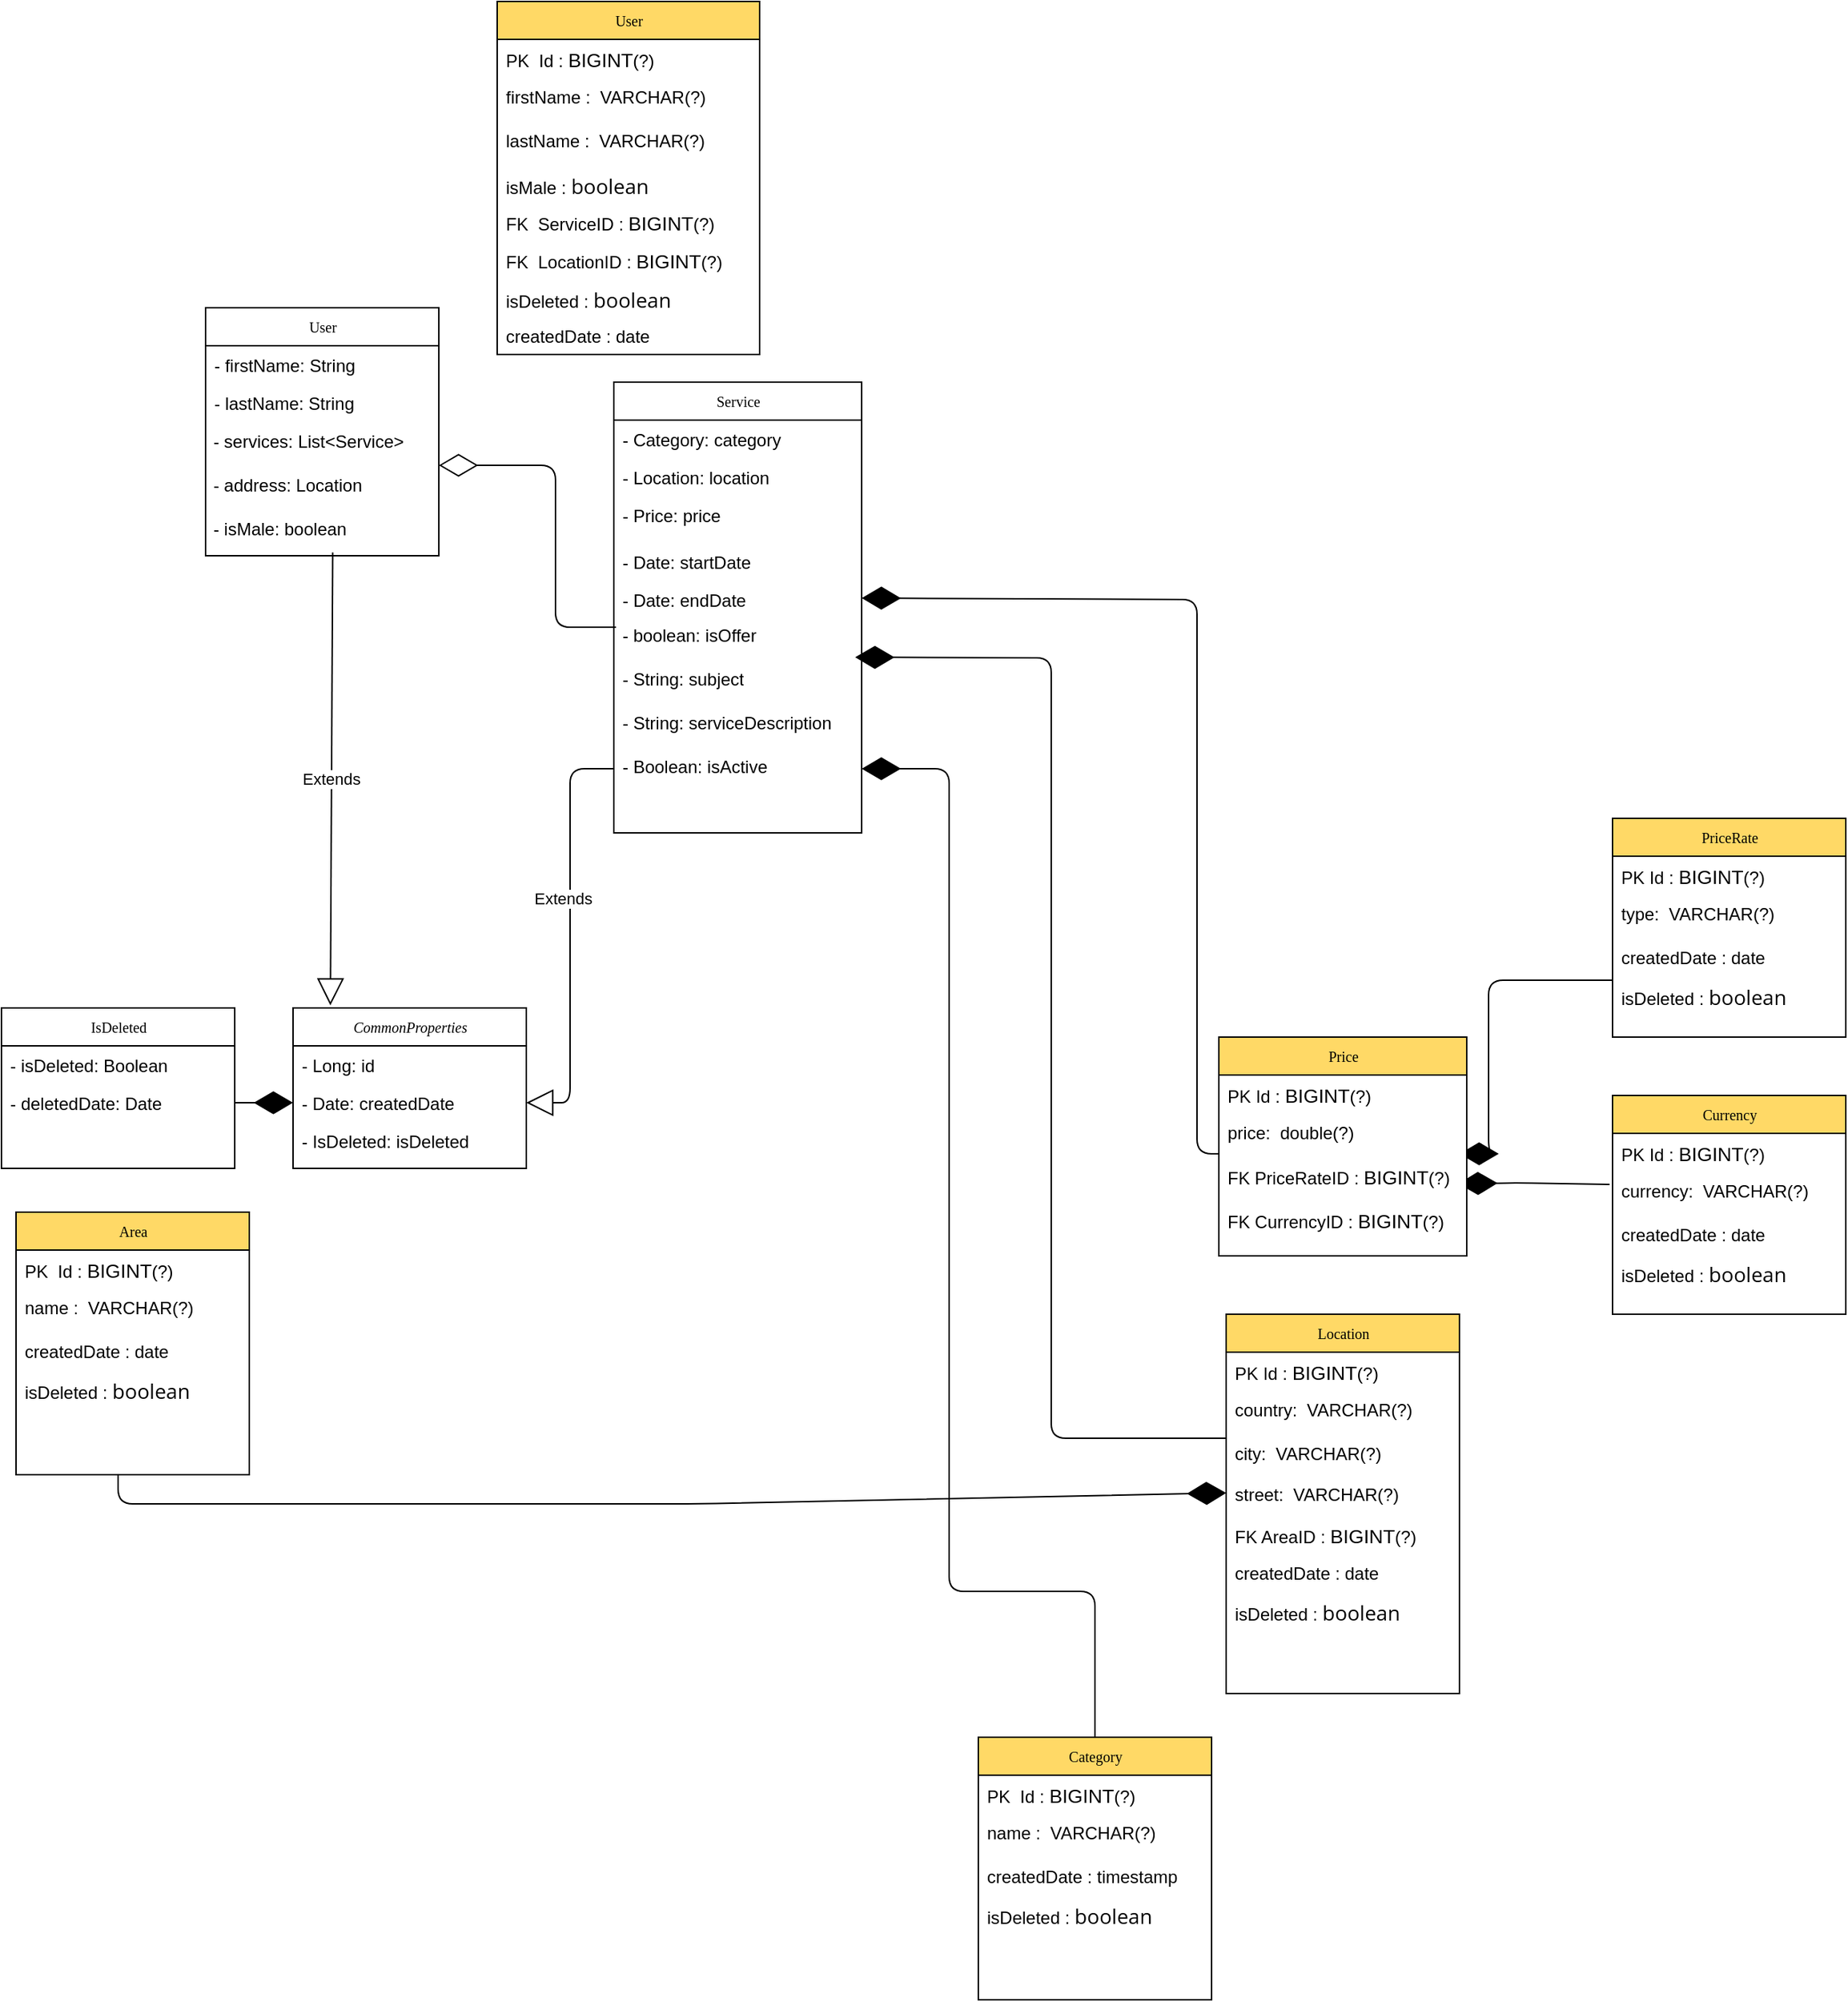 <mxfile version="12.8.1" type="github">
  <diagram id="fjW9XBGuvEGNRJiDpevI" name="Page-1">
    <mxGraphModel dx="1646" dy="1749" grid="1" gridSize="10" guides="1" tooltips="1" connect="1" arrows="1" fold="1" page="1" pageScale="1" pageWidth="850" pageHeight="1100" math="0" shadow="0">
      <root>
        <mxCell id="0" />
        <mxCell id="1" parent="0" />
        <mxCell id="ZYrpAKafaMUzDecGM8QH-43" value="Category" style="swimlane;html=1;fontStyle=0;childLayout=stackLayout;horizontal=1;startSize=26;fillColor=#FFD966;horizontalStack=0;resizeParent=1;resizeLast=0;collapsible=1;marginBottom=0;swimlaneFillColor=#ffffff;rounded=0;shadow=0;comic=0;labelBackgroundColor=none;strokeWidth=1;fontFamily=Verdana;fontSize=10;align=center;" parent="1" vertex="1">
          <mxGeometry x="-170" y="500" width="160" height="180" as="geometry" />
        </mxCell>
        <mxCell id="4Ubxrk7s4MT3tRCv33ai-3" value="PK&amp;nbsp; Id :&amp;nbsp;&lt;span style=&quot;font-family: &amp;#34;arial&amp;#34; , &amp;#34;helvetica&amp;#34; , sans-serif ; font-size: 13.333px ; background-color: rgb(255 , 255 , 255)&quot;&gt;BIGINT&lt;/span&gt;(?)&lt;span style=&quot;font-family: &amp;#34;arial&amp;#34; , &amp;#34;helvetica&amp;#34; , sans-serif ; font-size: 13.333px ; background-color: rgb(255 , 255 , 255)&quot;&gt;&lt;br&gt;&amp;nbsp;&lt;/span&gt;" style="text;html=1;strokeColor=none;fillColor=none;align=left;verticalAlign=top;spacingLeft=4;spacingRight=4;whiteSpace=wrap;overflow=hidden;rotatable=0;points=[[0,0.5],[1,0.5]];portConstraint=eastwest;" vertex="1" parent="ZYrpAKafaMUzDecGM8QH-43">
          <mxGeometry y="26" width="160" height="26" as="geometry" />
        </mxCell>
        <mxCell id="ZYrpAKafaMUzDecGM8QH-44" value="name :&amp;nbsp; VARCHAR(?)" style="text;html=1;strokeColor=none;fillColor=none;align=left;verticalAlign=top;spacingLeft=4;spacingRight=4;whiteSpace=wrap;overflow=hidden;rotatable=0;points=[[0,0.5],[1,0.5]];portConstraint=eastwest;" parent="ZYrpAKafaMUzDecGM8QH-43" vertex="1">
          <mxGeometry y="52" width="160" height="30" as="geometry" />
        </mxCell>
        <mxCell id="4Ubxrk7s4MT3tRCv33ai-4" value="createdDate : timestamp" style="text;html=1;strokeColor=none;fillColor=none;align=left;verticalAlign=top;spacingLeft=4;spacingRight=4;whiteSpace=wrap;overflow=hidden;rotatable=0;points=[[0,0.5],[1,0.5]];portConstraint=eastwest;" vertex="1" parent="ZYrpAKafaMUzDecGM8QH-43">
          <mxGeometry y="82" width="160" height="26" as="geometry" />
        </mxCell>
        <mxCell id="4Ubxrk7s4MT3tRCv33ai-5" value="isDeleted :&amp;nbsp;&lt;span style=&quot;font-family: &amp;#34;open sans&amp;#34; , &amp;#34;arial&amp;#34; , sans-serif ; font-size: 14px&quot;&gt;boolean&lt;/span&gt;" style="text;html=1;strokeColor=none;fillColor=none;align=left;verticalAlign=top;spacingLeft=4;spacingRight=4;whiteSpace=wrap;overflow=hidden;rotatable=0;points=[[0,0.5],[1,0.5]];portConstraint=eastwest;" vertex="1" parent="ZYrpAKafaMUzDecGM8QH-43">
          <mxGeometry y="108" width="160" height="26" as="geometry" />
        </mxCell>
        <mxCell id="ZYrpAKafaMUzDecGM8QH-45" value="Service" style="swimlane;html=1;fontStyle=0;childLayout=stackLayout;horizontal=1;startSize=26;fillColor=none;horizontalStack=0;resizeParent=1;resizeLast=0;collapsible=1;marginBottom=0;swimlaneFillColor=#ffffff;rounded=0;shadow=0;comic=0;labelBackgroundColor=none;strokeWidth=1;fontFamily=Verdana;fontSize=10;align=center;" parent="1" vertex="1">
          <mxGeometry x="-420" y="-429" width="170" height="309" as="geometry" />
        </mxCell>
        <mxCell id="ZYrpAKafaMUzDecGM8QH-46" value="- Category: category" style="text;html=1;strokeColor=none;fillColor=none;align=left;verticalAlign=top;spacingLeft=4;spacingRight=4;whiteSpace=wrap;overflow=hidden;rotatable=0;points=[[0,0.5],[1,0.5]];portConstraint=eastwest;" parent="ZYrpAKafaMUzDecGM8QH-45" vertex="1">
          <mxGeometry y="26" width="170" height="26" as="geometry" />
        </mxCell>
        <mxCell id="ZYrpAKafaMUzDecGM8QH-47" value="- Location: location" style="text;html=1;strokeColor=none;fillColor=none;align=left;verticalAlign=top;spacingLeft=4;spacingRight=4;whiteSpace=wrap;overflow=hidden;rotatable=0;points=[[0,0.5],[1,0.5]];portConstraint=eastwest;" parent="ZYrpAKafaMUzDecGM8QH-45" vertex="1">
          <mxGeometry y="52" width="170" height="26" as="geometry" />
        </mxCell>
        <mxCell id="ZYrpAKafaMUzDecGM8QH-48" value="- Price: price" style="text;html=1;strokeColor=none;fillColor=none;align=left;verticalAlign=top;spacingLeft=4;spacingRight=4;whiteSpace=wrap;overflow=hidden;rotatable=0;points=[[0,0.5],[1,0.5]];portConstraint=eastwest;" parent="ZYrpAKafaMUzDecGM8QH-45" vertex="1">
          <mxGeometry y="78" width="170" height="32" as="geometry" />
        </mxCell>
        <mxCell id="ZYrpAKafaMUzDecGM8QH-49" value="- Date: startDate" style="text;html=1;strokeColor=none;fillColor=none;align=left;verticalAlign=top;spacingLeft=4;spacingRight=4;whiteSpace=wrap;overflow=hidden;rotatable=0;points=[[0,0.5],[1,0.5]];portConstraint=eastwest;" parent="ZYrpAKafaMUzDecGM8QH-45" vertex="1">
          <mxGeometry y="110" width="170" height="26" as="geometry" />
        </mxCell>
        <mxCell id="ZYrpAKafaMUzDecGM8QH-50" value="- Date: endDate" style="text;html=1;strokeColor=none;fillColor=none;align=left;verticalAlign=top;spacingLeft=4;spacingRight=4;whiteSpace=wrap;overflow=hidden;rotatable=0;points=[[0,0.5],[1,0.5]];portConstraint=eastwest;" parent="ZYrpAKafaMUzDecGM8QH-45" vertex="1">
          <mxGeometry y="136" width="170" height="24" as="geometry" />
        </mxCell>
        <mxCell id="ZYrpAKafaMUzDecGM8QH-51" value="- boolean: isOffer" style="text;html=1;strokeColor=none;fillColor=none;align=left;verticalAlign=top;spacingLeft=4;spacingRight=4;whiteSpace=wrap;overflow=hidden;rotatable=0;points=[[0,0.5],[1,0.5]];portConstraint=eastwest;" parent="ZYrpAKafaMUzDecGM8QH-45" vertex="1">
          <mxGeometry y="160" width="170" height="30" as="geometry" />
        </mxCell>
        <mxCell id="ZYrpAKafaMUzDecGM8QH-52" value="- String: subject" style="text;html=1;strokeColor=none;fillColor=none;align=left;verticalAlign=top;spacingLeft=4;spacingRight=4;whiteSpace=wrap;overflow=hidden;rotatable=0;points=[[0,0.5],[1,0.5]];portConstraint=eastwest;" parent="ZYrpAKafaMUzDecGM8QH-45" vertex="1">
          <mxGeometry y="190" width="170" height="30" as="geometry" />
        </mxCell>
        <mxCell id="ZYrpAKafaMUzDecGM8QH-53" value="- String: serviceDescription" style="text;html=1;strokeColor=none;fillColor=none;align=left;verticalAlign=top;spacingLeft=4;spacingRight=4;whiteSpace=wrap;overflow=hidden;rotatable=0;points=[[0,0.5],[1,0.5]];portConstraint=eastwest;" parent="ZYrpAKafaMUzDecGM8QH-45" vertex="1">
          <mxGeometry y="220" width="170" height="30" as="geometry" />
        </mxCell>
        <mxCell id="ZYrpAKafaMUzDecGM8QH-54" value="- Boolean: isActive" style="text;html=1;strokeColor=none;fillColor=none;align=left;verticalAlign=top;spacingLeft=4;spacingRight=4;whiteSpace=wrap;overflow=hidden;rotatable=0;points=[[0,0.5],[1,0.5]];portConstraint=eastwest;" parent="ZYrpAKafaMUzDecGM8QH-45" vertex="1">
          <mxGeometry y="250" width="170" height="30" as="geometry" />
        </mxCell>
        <mxCell id="ZYrpAKafaMUzDecGM8QH-57" value="IsDeleted" style="swimlane;html=1;fontStyle=0;childLayout=stackLayout;horizontal=1;startSize=26;fillColor=none;horizontalStack=0;resizeParent=1;resizeLast=0;collapsible=1;marginBottom=0;swimlaneFillColor=#ffffff;rounded=0;shadow=0;comic=0;labelBackgroundColor=none;strokeWidth=1;fontFamily=Verdana;fontSize=10;align=center;" parent="1" vertex="1">
          <mxGeometry x="-840" width="160" height="110" as="geometry" />
        </mxCell>
        <mxCell id="ZYrpAKafaMUzDecGM8QH-58" value="- isDeleted: Boolean" style="text;html=1;strokeColor=none;fillColor=none;align=left;verticalAlign=top;spacingLeft=4;spacingRight=4;whiteSpace=wrap;overflow=hidden;rotatable=0;points=[[0,0.5],[1,0.5]];portConstraint=eastwest;" parent="ZYrpAKafaMUzDecGM8QH-57" vertex="1">
          <mxGeometry y="26" width="160" height="26" as="geometry" />
        </mxCell>
        <mxCell id="ZYrpAKafaMUzDecGM8QH-59" value="- deletedDate: Date" style="text;html=1;strokeColor=none;fillColor=none;align=left;verticalAlign=top;spacingLeft=4;spacingRight=4;whiteSpace=wrap;overflow=hidden;rotatable=0;points=[[0,0.5],[1,0.5]];portConstraint=eastwest;" parent="ZYrpAKafaMUzDecGM8QH-57" vertex="1">
          <mxGeometry y="52" width="160" height="26" as="geometry" />
        </mxCell>
        <mxCell id="ZYrpAKafaMUzDecGM8QH-66" value="" style="endArrow=diamondThin;endFill=1;endSize=24;html=1;exitX=0;exitY=0.5;exitDx=0;exitDy=0;entryX=1;entryY=0.5;entryDx=0;entryDy=0;" parent="1" target="ZYrpAKafaMUzDecGM8QH-50" edge="1">
          <mxGeometry width="160" relative="1" as="geometry">
            <mxPoint y="100.0" as="sourcePoint" />
            <mxPoint x="-250" y="100" as="targetPoint" />
            <Array as="points">
              <mxPoint x="-20" y="100" />
              <mxPoint x="-20" y="-280" />
            </Array>
          </mxGeometry>
        </mxCell>
        <mxCell id="ZYrpAKafaMUzDecGM8QH-67" value="" style="endArrow=diamondThin;endFill=1;endSize=24;html=1;exitX=0;exitY=0.5;exitDx=0;exitDy=0;entryX=0.974;entryY=-0.047;entryDx=0;entryDy=0;entryPerimeter=0;" parent="1" target="ZYrpAKafaMUzDecGM8QH-52" edge="1">
          <mxGeometry width="160" relative="1" as="geometry">
            <mxPoint y="295.0" as="sourcePoint" />
            <mxPoint x="-240" y="190" as="targetPoint" />
            <Array as="points">
              <mxPoint x="-120" y="295" />
              <mxPoint x="-120" y="190" />
              <mxPoint x="-120" y="-240" />
            </Array>
          </mxGeometry>
        </mxCell>
        <mxCell id="ZYrpAKafaMUzDecGM8QH-68" value="" style="endArrow=diamondThin;endFill=1;endSize=24;html=1;exitX=0.5;exitY=0;exitDx=0;exitDy=0;entryX=1;entryY=0.5;entryDx=0;entryDy=0;" parent="1" source="ZYrpAKafaMUzDecGM8QH-43" target="ZYrpAKafaMUzDecGM8QH-54" edge="1">
          <mxGeometry width="160" relative="1" as="geometry">
            <mxPoint x="-370" y="110" as="sourcePoint" />
            <mxPoint x="-260" y="220" as="targetPoint" />
            <Array as="points">
              <mxPoint x="-90" y="400" />
              <mxPoint x="-190" y="400" />
              <mxPoint x="-190" y="265" />
              <mxPoint x="-190" y="-164" />
            </Array>
          </mxGeometry>
        </mxCell>
        <mxCell id="ZYrpAKafaMUzDecGM8QH-69" value="" style="endArrow=diamondThin;endFill=1;endSize=24;html=1;entryX=0;entryY=0.75;entryDx=0;entryDy=0;exitX=0.5;exitY=1;exitDx=0;exitDy=0;" parent="1" edge="1">
          <mxGeometry width="160" relative="1" as="geometry">
            <mxPoint x="-760" y="320.0" as="sourcePoint" />
            <mxPoint y="332.5" as="targetPoint" />
            <Array as="points">
              <mxPoint x="-760" y="340" />
              <mxPoint x="-360" y="340" />
            </Array>
          </mxGeometry>
        </mxCell>
        <mxCell id="ZYrpAKafaMUzDecGM8QH-70" value="" style="endArrow=diamondThin;endFill=1;endSize=24;html=1;exitX=0;exitY=0.5;exitDx=0;exitDy=0;entryX=1;entryY=0.5;entryDx=0;entryDy=0;" parent="1" edge="1">
          <mxGeometry width="160" relative="1" as="geometry">
            <mxPoint x="265" y="-19" as="sourcePoint" />
            <mxPoint x="160" y="100.0" as="targetPoint" />
            <Array as="points">
              <mxPoint x="180" y="-19" />
              <mxPoint x="180" y="100" />
            </Array>
          </mxGeometry>
        </mxCell>
        <mxCell id="ZYrpAKafaMUzDecGM8QH-71" value="" style="endArrow=diamondThin;endFill=1;endSize=24;html=1;entryX=0.995;entryY=0.614;entryDx=0;entryDy=0;entryPerimeter=0;" parent="1" edge="1">
          <mxGeometry width="160" relative="1" as="geometry">
            <mxPoint x="263" y="121" as="sourcePoint" />
            <mxPoint x="159.2" y="120.52" as="targetPoint" />
            <Array as="points">
              <mxPoint x="200" y="120" />
            </Array>
          </mxGeometry>
        </mxCell>
        <mxCell id="ZYrpAKafaMUzDecGM8QH-72" value="&lt;i&gt;CommonProperties&lt;/i&gt;" style="swimlane;html=1;fontStyle=0;childLayout=stackLayout;horizontal=1;startSize=26;fillColor=none;horizontalStack=0;resizeParent=1;resizeLast=0;collapsible=1;marginBottom=0;swimlaneFillColor=#ffffff;rounded=0;shadow=0;comic=0;labelBackgroundColor=none;strokeWidth=1;fontFamily=Verdana;fontSize=10;align=center;" parent="1" vertex="1">
          <mxGeometry x="-640" width="160" height="110" as="geometry" />
        </mxCell>
        <mxCell id="ZYrpAKafaMUzDecGM8QH-73" value="- Long: id" style="text;html=1;strokeColor=none;fillColor=none;align=left;verticalAlign=top;spacingLeft=4;spacingRight=4;whiteSpace=wrap;overflow=hidden;rotatable=0;points=[[0,0.5],[1,0.5]];portConstraint=eastwest;" parent="ZYrpAKafaMUzDecGM8QH-72" vertex="1">
          <mxGeometry y="26" width="160" height="26" as="geometry" />
        </mxCell>
        <mxCell id="ZYrpAKafaMUzDecGM8QH-74" value="- Date: createdDate" style="text;html=1;strokeColor=none;fillColor=none;align=left;verticalAlign=top;spacingLeft=4;spacingRight=4;whiteSpace=wrap;overflow=hidden;rotatable=0;points=[[0,0.5],[1,0.5]];portConstraint=eastwest;" parent="ZYrpAKafaMUzDecGM8QH-72" vertex="1">
          <mxGeometry y="52" width="160" height="26" as="geometry" />
        </mxCell>
        <mxCell id="ZYrpAKafaMUzDecGM8QH-75" value="- IsDeleted: isDeleted" style="text;html=1;strokeColor=none;fillColor=none;align=left;verticalAlign=top;spacingLeft=4;spacingRight=4;whiteSpace=wrap;overflow=hidden;rotatable=0;points=[[0,0.5],[1,0.5]];portConstraint=eastwest;" parent="ZYrpAKafaMUzDecGM8QH-72" vertex="1">
          <mxGeometry y="78" width="160" height="26" as="geometry" />
        </mxCell>
        <mxCell id="ZYrpAKafaMUzDecGM8QH-76" value="" style="endArrow=diamondThin;endFill=1;endSize=24;html=1;exitX=1;exitY=0.5;exitDx=0;exitDy=0;entryX=0;entryY=0.5;entryDx=0;entryDy=0;" parent="1" source="ZYrpAKafaMUzDecGM8QH-59" target="ZYrpAKafaMUzDecGM8QH-74" edge="1">
          <mxGeometry width="160" relative="1" as="geometry">
            <mxPoint x="-560" y="200" as="sourcePoint" />
            <mxPoint x="-390" y="210" as="targetPoint" />
          </mxGeometry>
        </mxCell>
        <mxCell id="ZYrpAKafaMUzDecGM8QH-77" value="Extends" style="endArrow=block;endSize=16;endFill=0;html=1;exitX=0;exitY=0.5;exitDx=0;exitDy=0;entryX=1;entryY=0.5;entryDx=0;entryDy=0;" parent="1" source="ZYrpAKafaMUzDecGM8QH-54" target="ZYrpAKafaMUzDecGM8QH-74" edge="1">
          <mxGeometry x="-0.168" y="-5" width="160" relative="1" as="geometry">
            <mxPoint x="-440" y="-80" as="sourcePoint" />
            <mxPoint x="-280" y="-80" as="targetPoint" />
            <Array as="points">
              <mxPoint x="-450" y="-164" />
              <mxPoint x="-450" y="65" />
            </Array>
            <mxPoint y="-1" as="offset" />
          </mxGeometry>
        </mxCell>
        <mxCell id="ZYrpAKafaMUzDecGM8QH-83" value="User" style="swimlane;html=1;fontStyle=0;childLayout=stackLayout;horizontal=1;startSize=26;fillColor=none;horizontalStack=0;resizeParent=1;resizeLast=0;collapsible=1;marginBottom=0;swimlaneFillColor=#ffffff;rounded=0;shadow=0;comic=0;labelBackgroundColor=none;strokeWidth=1;fontFamily=Verdana;fontSize=10;align=center;" parent="1" vertex="1">
          <mxGeometry x="-700" y="-480" width="160" height="170" as="geometry" />
        </mxCell>
        <mxCell id="ZYrpAKafaMUzDecGM8QH-84" value="- firstName: String" style="text;html=1;strokeColor=none;fillColor=none;align=left;verticalAlign=top;spacingLeft=4;spacingRight=4;whiteSpace=wrap;overflow=hidden;rotatable=0;points=[[0,0.5],[1,0.5]];portConstraint=eastwest;" parent="ZYrpAKafaMUzDecGM8QH-83" vertex="1">
          <mxGeometry y="26" width="160" height="26" as="geometry" />
        </mxCell>
        <mxCell id="ZYrpAKafaMUzDecGM8QH-85" value="- lastName: String" style="text;html=1;strokeColor=none;fillColor=none;align=left;verticalAlign=top;spacingLeft=4;spacingRight=4;whiteSpace=wrap;overflow=hidden;rotatable=0;points=[[0,0.5],[1,0.5]];portConstraint=eastwest;" parent="ZYrpAKafaMUzDecGM8QH-83" vertex="1">
          <mxGeometry y="52" width="160" height="26" as="geometry" />
        </mxCell>
        <mxCell id="ZYrpAKafaMUzDecGM8QH-86" value="&amp;nbsp;- services: List&amp;lt;Service&amp;gt;" style="text;html=1;" parent="ZYrpAKafaMUzDecGM8QH-83" vertex="1">
          <mxGeometry y="78" width="160" height="30" as="geometry" />
        </mxCell>
        <mxCell id="ZYrpAKafaMUzDecGM8QH-87" value="&amp;nbsp;- address: Location" style="text;html=1;" parent="ZYrpAKafaMUzDecGM8QH-83" vertex="1">
          <mxGeometry y="108" width="160" height="30" as="geometry" />
        </mxCell>
        <mxCell id="ZYrpAKafaMUzDecGM8QH-88" value="&amp;nbsp;- isMale: boolean" style="text;html=1;" parent="ZYrpAKafaMUzDecGM8QH-83" vertex="1">
          <mxGeometry y="138" width="160" height="30" as="geometry" />
        </mxCell>
        <mxCell id="ZYrpAKafaMUzDecGM8QH-89" value="" style="endArrow=diamondThin;endFill=0;endSize=24;html=1;exitX=0.009;exitY=0.267;exitDx=0;exitDy=0;exitPerimeter=0;entryX=1;entryY=1;entryDx=0;entryDy=0;" parent="1" source="ZYrpAKafaMUzDecGM8QH-51" target="ZYrpAKafaMUzDecGM8QH-86" edge="1">
          <mxGeometry width="160" relative="1" as="geometry">
            <mxPoint x="-620" y="-400" as="sourcePoint" />
            <mxPoint x="-560" y="-580" as="targetPoint" />
            <Array as="points">
              <mxPoint x="-460" y="-261" />
              <mxPoint x="-460" y="-372" />
            </Array>
          </mxGeometry>
        </mxCell>
        <mxCell id="ZYrpAKafaMUzDecGM8QH-90" value="Extends" style="endArrow=block;endSize=16;endFill=0;html=1;exitX=0.545;exitY=0.993;exitDx=0;exitDy=0;entryX=0.16;entryY=-0.016;entryDx=0;entryDy=0;entryPerimeter=0;exitPerimeter=0;" parent="1" source="ZYrpAKafaMUzDecGM8QH-88" target="ZYrpAKafaMUzDecGM8QH-72" edge="1">
          <mxGeometry width="160" relative="1" as="geometry">
            <mxPoint x="-660" y="-280" as="sourcePoint" />
            <mxPoint x="-500" y="-280" as="targetPoint" />
          </mxGeometry>
        </mxCell>
        <mxCell id="4Ubxrk7s4MT3tRCv33ai-6" value="Area" style="swimlane;html=1;fontStyle=0;childLayout=stackLayout;horizontal=1;startSize=26;fillColor=#FFD966;horizontalStack=0;resizeParent=1;resizeLast=0;collapsible=1;marginBottom=0;swimlaneFillColor=#ffffff;rounded=0;shadow=0;comic=0;labelBackgroundColor=none;strokeWidth=1;fontFamily=Verdana;fontSize=10;align=center;" vertex="1" parent="1">
          <mxGeometry x="-830" y="140" width="160" height="180" as="geometry" />
        </mxCell>
        <mxCell id="4Ubxrk7s4MT3tRCv33ai-8" value="PK&amp;nbsp; Id :&amp;nbsp;&lt;span style=&quot;font-family: &amp;#34;arial&amp;#34; , &amp;#34;helvetica&amp;#34; , sans-serif ; font-size: 13.333px ; background-color: rgb(255 , 255 , 255)&quot;&gt;BIGINT&lt;/span&gt;(?)&lt;span style=&quot;font-family: &amp;#34;arial&amp;#34; , &amp;#34;helvetica&amp;#34; , sans-serif ; font-size: 13.333px ; background-color: rgb(255 , 255 , 255)&quot;&gt;&lt;br&gt;&amp;nbsp;&lt;/span&gt;" style="text;html=1;strokeColor=none;fillColor=none;align=left;verticalAlign=top;spacingLeft=4;spacingRight=4;whiteSpace=wrap;overflow=hidden;rotatable=0;points=[[0,0.5],[1,0.5]];portConstraint=eastwest;" vertex="1" parent="4Ubxrk7s4MT3tRCv33ai-6">
          <mxGeometry y="26" width="160" height="26" as="geometry" />
        </mxCell>
        <mxCell id="4Ubxrk7s4MT3tRCv33ai-7" value="name :&amp;nbsp; VARCHAR(?)" style="text;html=1;strokeColor=none;fillColor=none;align=left;verticalAlign=top;spacingLeft=4;spacingRight=4;whiteSpace=wrap;overflow=hidden;rotatable=0;points=[[0,0.5],[1,0.5]];portConstraint=eastwest;" vertex="1" parent="4Ubxrk7s4MT3tRCv33ai-6">
          <mxGeometry y="52" width="160" height="30" as="geometry" />
        </mxCell>
        <mxCell id="4Ubxrk7s4MT3tRCv33ai-9" value="createdDate : date" style="text;html=1;strokeColor=none;fillColor=none;align=left;verticalAlign=top;spacingLeft=4;spacingRight=4;whiteSpace=wrap;overflow=hidden;rotatable=0;points=[[0,0.5],[1,0.5]];portConstraint=eastwest;" vertex="1" parent="4Ubxrk7s4MT3tRCv33ai-6">
          <mxGeometry y="82" width="160" height="26" as="geometry" />
        </mxCell>
        <mxCell id="4Ubxrk7s4MT3tRCv33ai-10" value="isDeleted :&amp;nbsp;&lt;span style=&quot;font-family: &amp;#34;open sans&amp;#34; , &amp;#34;arial&amp;#34; , sans-serif ; font-size: 14px&quot;&gt;boolean&lt;/span&gt;" style="text;html=1;strokeColor=none;fillColor=none;align=left;verticalAlign=top;spacingLeft=4;spacingRight=4;whiteSpace=wrap;overflow=hidden;rotatable=0;points=[[0,0.5],[1,0.5]];portConstraint=eastwest;" vertex="1" parent="4Ubxrk7s4MT3tRCv33ai-6">
          <mxGeometry y="108" width="160" height="26" as="geometry" />
        </mxCell>
        <mxCell id="4Ubxrk7s4MT3tRCv33ai-11" value="User" style="swimlane;html=1;fontStyle=0;childLayout=stackLayout;horizontal=1;startSize=26;fillColor=#FFD966;horizontalStack=0;resizeParent=1;resizeLast=0;collapsible=1;marginBottom=0;swimlaneFillColor=#ffffff;rounded=0;shadow=0;comic=0;labelBackgroundColor=none;strokeWidth=1;fontFamily=Verdana;fontSize=10;align=center;" vertex="1" parent="1">
          <mxGeometry x="-500" y="-690" width="180" height="242" as="geometry" />
        </mxCell>
        <mxCell id="4Ubxrk7s4MT3tRCv33ai-13" value="PK&amp;nbsp; Id :&amp;nbsp;&lt;span style=&quot;font-family: &amp;#34;arial&amp;#34; , &amp;#34;helvetica&amp;#34; , sans-serif ; font-size: 13.333px ; background-color: rgb(255 , 255 , 255)&quot;&gt;BIGINT&lt;/span&gt;(?)&lt;span style=&quot;font-family: &amp;#34;arial&amp;#34; , &amp;#34;helvetica&amp;#34; , sans-serif ; font-size: 13.333px ; background-color: rgb(255 , 255 , 255)&quot;&gt;&lt;br&gt;&amp;nbsp;&lt;/span&gt;" style="text;html=1;strokeColor=none;fillColor=none;align=left;verticalAlign=top;spacingLeft=4;spacingRight=4;whiteSpace=wrap;overflow=hidden;rotatable=0;points=[[0,0.5],[1,0.5]];portConstraint=eastwest;" vertex="1" parent="4Ubxrk7s4MT3tRCv33ai-11">
          <mxGeometry y="26" width="180" height="26" as="geometry" />
        </mxCell>
        <mxCell id="4Ubxrk7s4MT3tRCv33ai-12" value="firstName :&amp;nbsp; VARCHAR(?)" style="text;html=1;strokeColor=none;fillColor=none;align=left;verticalAlign=top;spacingLeft=4;spacingRight=4;whiteSpace=wrap;overflow=hidden;rotatable=0;points=[[0,0.5],[1,0.5]];portConstraint=eastwest;" vertex="1" parent="4Ubxrk7s4MT3tRCv33ai-11">
          <mxGeometry y="52" width="180" height="30" as="geometry" />
        </mxCell>
        <mxCell id="4Ubxrk7s4MT3tRCv33ai-18" value="lastName :&amp;nbsp; VARCHAR(?)" style="text;html=1;strokeColor=none;fillColor=none;align=left;verticalAlign=top;spacingLeft=4;spacingRight=4;whiteSpace=wrap;overflow=hidden;rotatable=0;points=[[0,0.5],[1,0.5]];portConstraint=eastwest;" vertex="1" parent="4Ubxrk7s4MT3tRCv33ai-11">
          <mxGeometry y="82" width="180" height="30" as="geometry" />
        </mxCell>
        <mxCell id="4Ubxrk7s4MT3tRCv33ai-15" value="isMale :&amp;nbsp;&lt;span style=&quot;font-family: &amp;#34;open sans&amp;#34; , &amp;#34;arial&amp;#34; , sans-serif ; font-size: 14px&quot;&gt;boolean&lt;/span&gt;" style="text;html=1;strokeColor=none;fillColor=none;align=left;verticalAlign=top;spacingLeft=4;spacingRight=4;whiteSpace=wrap;overflow=hidden;rotatable=0;points=[[0,0.5],[1,0.5]];portConstraint=eastwest;" vertex="1" parent="4Ubxrk7s4MT3tRCv33ai-11">
          <mxGeometry y="112" width="180" height="26" as="geometry" />
        </mxCell>
        <mxCell id="4Ubxrk7s4MT3tRCv33ai-56" value="FK&amp;nbsp; ServiceID :&amp;nbsp;&lt;span style=&quot;font-family: &amp;#34;arial&amp;#34; , &amp;#34;helvetica&amp;#34; , sans-serif ; font-size: 13.333px ; background-color: rgb(255 , 255 , 255)&quot;&gt;BIGINT&lt;/span&gt;(?)&lt;span style=&quot;font-family: &amp;#34;arial&amp;#34; , &amp;#34;helvetica&amp;#34; , sans-serif ; font-size: 13.333px ; background-color: rgb(255 , 255 , 255)&quot;&gt;&lt;br&gt;&amp;nbsp;&lt;/span&gt;" style="text;html=1;strokeColor=none;fillColor=none;align=left;verticalAlign=top;spacingLeft=4;spacingRight=4;whiteSpace=wrap;overflow=hidden;rotatable=0;points=[[0,0.5],[1,0.5]];portConstraint=eastwest;" vertex="1" parent="4Ubxrk7s4MT3tRCv33ai-11">
          <mxGeometry y="138" width="180" height="26" as="geometry" />
        </mxCell>
        <mxCell id="4Ubxrk7s4MT3tRCv33ai-57" value="FK&amp;nbsp; LocationID :&amp;nbsp;&lt;span style=&quot;font-family: &amp;#34;arial&amp;#34; , &amp;#34;helvetica&amp;#34; , sans-serif ; font-size: 13.333px ; background-color: rgb(255 , 255 , 255)&quot;&gt;BIGINT&lt;/span&gt;(?)&lt;span style=&quot;font-family: &amp;#34;arial&amp;#34; , &amp;#34;helvetica&amp;#34; , sans-serif ; font-size: 13.333px ; background-color: rgb(255 , 255 , 255)&quot;&gt;&lt;br&gt;&amp;nbsp;&lt;/span&gt;" style="text;html=1;strokeColor=none;fillColor=none;align=left;verticalAlign=top;spacingLeft=4;spacingRight=4;whiteSpace=wrap;overflow=hidden;rotatable=0;points=[[0,0.5],[1,0.5]];portConstraint=eastwest;" vertex="1" parent="4Ubxrk7s4MT3tRCv33ai-11">
          <mxGeometry y="164" width="180" height="26" as="geometry" />
        </mxCell>
        <mxCell id="4Ubxrk7s4MT3tRCv33ai-14" value="isDeleted :&amp;nbsp;&lt;span style=&quot;font-family: &amp;#34;open sans&amp;#34; , &amp;#34;arial&amp;#34; , sans-serif ; font-size: 14px&quot;&gt;boolean&lt;/span&gt;" style="text;html=1;strokeColor=none;fillColor=none;align=left;verticalAlign=top;spacingLeft=4;spacingRight=4;whiteSpace=wrap;overflow=hidden;rotatable=0;points=[[0,0.5],[1,0.5]];portConstraint=eastwest;" vertex="1" parent="4Ubxrk7s4MT3tRCv33ai-11">
          <mxGeometry y="190" width="180" height="26" as="geometry" />
        </mxCell>
        <mxCell id="4Ubxrk7s4MT3tRCv33ai-58" value="createdDate : date" style="text;html=1;strokeColor=none;fillColor=none;align=left;verticalAlign=top;spacingLeft=4;spacingRight=4;whiteSpace=wrap;overflow=hidden;rotatable=0;points=[[0,0.5],[1,0.5]];portConstraint=eastwest;" vertex="1" parent="4Ubxrk7s4MT3tRCv33ai-11">
          <mxGeometry y="216" width="180" height="26" as="geometry" />
        </mxCell>
        <mxCell id="4Ubxrk7s4MT3tRCv33ai-19" value="Location" style="swimlane;html=1;fontStyle=0;childLayout=stackLayout;horizontal=1;startSize=26;fillColor=#FFD966;horizontalStack=0;resizeParent=1;resizeLast=0;collapsible=1;marginBottom=0;swimlaneFillColor=#ffffff;rounded=0;shadow=0;comic=0;labelBackgroundColor=none;strokeWidth=1;fontFamily=Verdana;fontSize=10;align=center;" vertex="1" parent="1">
          <mxGeometry y="210" width="160" height="260" as="geometry" />
        </mxCell>
        <mxCell id="4Ubxrk7s4MT3tRCv33ai-21" value="PK Id :&amp;nbsp;&lt;span style=&quot;font-family: &amp;#34;arial&amp;#34; , &amp;#34;helvetica&amp;#34; , sans-serif ; font-size: 13.333px ; background-color: rgb(255 , 255 , 255)&quot;&gt;BIGINT&lt;/span&gt;(?)&lt;span style=&quot;font-family: &amp;#34;arial&amp;#34; , &amp;#34;helvetica&amp;#34; , sans-serif ; font-size: 13.333px ; background-color: rgb(255 , 255 , 255)&quot;&gt;&lt;br&gt;&amp;nbsp;&lt;/span&gt;" style="text;html=1;strokeColor=none;fillColor=none;align=left;verticalAlign=top;spacingLeft=4;spacingRight=4;whiteSpace=wrap;overflow=hidden;rotatable=0;points=[[0,0.5],[1,0.5]];portConstraint=eastwest;" vertex="1" parent="4Ubxrk7s4MT3tRCv33ai-19">
          <mxGeometry y="26" width="160" height="26" as="geometry" />
        </mxCell>
        <mxCell id="4Ubxrk7s4MT3tRCv33ai-20" value="country:&amp;nbsp; VARCHAR(?)" style="text;html=1;strokeColor=none;fillColor=none;align=left;verticalAlign=top;spacingLeft=4;spacingRight=4;whiteSpace=wrap;overflow=hidden;rotatable=0;points=[[0,0.5],[1,0.5]];portConstraint=eastwest;" vertex="1" parent="4Ubxrk7s4MT3tRCv33ai-19">
          <mxGeometry y="52" width="160" height="30" as="geometry" />
        </mxCell>
        <mxCell id="4Ubxrk7s4MT3tRCv33ai-25" value="city:&amp;nbsp; VARCHAR(?)" style="text;html=1;strokeColor=none;fillColor=none;align=left;verticalAlign=top;spacingLeft=4;spacingRight=4;whiteSpace=wrap;overflow=hidden;rotatable=0;points=[[0,0.5],[1,0.5]];portConstraint=eastwest;" vertex="1" parent="4Ubxrk7s4MT3tRCv33ai-19">
          <mxGeometry y="82" width="160" height="28" as="geometry" />
        </mxCell>
        <mxCell id="4Ubxrk7s4MT3tRCv33ai-28" value="street:&amp;nbsp; VARCHAR(?)" style="text;html=1;strokeColor=none;fillColor=none;align=left;verticalAlign=top;spacingLeft=4;spacingRight=4;whiteSpace=wrap;overflow=hidden;rotatable=0;points=[[0,0.5],[1,0.5]];portConstraint=eastwest;" vertex="1" parent="4Ubxrk7s4MT3tRCv33ai-19">
          <mxGeometry y="110" width="160" height="28" as="geometry" />
        </mxCell>
        <mxCell id="4Ubxrk7s4MT3tRCv33ai-26" value="FK AreaID :&amp;nbsp;&lt;span style=&quot;font-family: &amp;#34;arial&amp;#34; , &amp;#34;helvetica&amp;#34; , sans-serif ; font-size: 13.333px ; background-color: rgb(255 , 255 , 255)&quot;&gt;BIGINT&lt;/span&gt;(?)&lt;span style=&quot;font-family: &amp;#34;arial&amp;#34; , &amp;#34;helvetica&amp;#34; , sans-serif ; font-size: 13.333px ; background-color: rgb(255 , 255 , 255)&quot;&gt;&lt;br&gt;&amp;nbsp;&lt;/span&gt;" style="text;html=1;strokeColor=none;fillColor=none;align=left;verticalAlign=top;spacingLeft=4;spacingRight=4;whiteSpace=wrap;overflow=hidden;rotatable=0;points=[[0,0.5],[1,0.5]];portConstraint=eastwest;" vertex="1" parent="4Ubxrk7s4MT3tRCv33ai-19">
          <mxGeometry y="138" width="160" height="26" as="geometry" />
        </mxCell>
        <mxCell id="4Ubxrk7s4MT3tRCv33ai-22" value="createdDate : date" style="text;html=1;strokeColor=none;fillColor=none;align=left;verticalAlign=top;spacingLeft=4;spacingRight=4;whiteSpace=wrap;overflow=hidden;rotatable=0;points=[[0,0.5],[1,0.5]];portConstraint=eastwest;" vertex="1" parent="4Ubxrk7s4MT3tRCv33ai-19">
          <mxGeometry y="164" width="160" height="26" as="geometry" />
        </mxCell>
        <mxCell id="4Ubxrk7s4MT3tRCv33ai-23" value="isDeleted :&amp;nbsp;&lt;span style=&quot;font-family: &amp;#34;open sans&amp;#34; , &amp;#34;arial&amp;#34; , sans-serif ; font-size: 14px&quot;&gt;boolean&lt;/span&gt;" style="text;html=1;strokeColor=none;fillColor=none;align=left;verticalAlign=top;spacingLeft=4;spacingRight=4;whiteSpace=wrap;overflow=hidden;rotatable=0;points=[[0,0.5],[1,0.5]];portConstraint=eastwest;" vertex="1" parent="4Ubxrk7s4MT3tRCv33ai-19">
          <mxGeometry y="190" width="160" height="26" as="geometry" />
        </mxCell>
        <mxCell id="4Ubxrk7s4MT3tRCv33ai-32" value="Currency" style="swimlane;html=1;fontStyle=0;childLayout=stackLayout;horizontal=1;startSize=26;fillColor=#FFD966;horizontalStack=0;resizeParent=1;resizeLast=0;collapsible=1;marginBottom=0;swimlaneFillColor=#ffffff;rounded=0;shadow=0;comic=0;labelBackgroundColor=none;strokeWidth=1;fontFamily=Verdana;fontSize=10;align=center;" vertex="1" parent="1">
          <mxGeometry x="265" y="60" width="160" height="150" as="geometry" />
        </mxCell>
        <mxCell id="4Ubxrk7s4MT3tRCv33ai-33" value="PK Id :&amp;nbsp;&lt;span style=&quot;font-family: &amp;#34;arial&amp;#34; , &amp;#34;helvetica&amp;#34; , sans-serif ; font-size: 13.333px ; background-color: rgb(255 , 255 , 255)&quot;&gt;BIGINT&lt;/span&gt;(?)&lt;span style=&quot;font-family: &amp;#34;arial&amp;#34; , &amp;#34;helvetica&amp;#34; , sans-serif ; font-size: 13.333px ; background-color: rgb(255 , 255 , 255)&quot;&gt;&lt;br&gt;&amp;nbsp;&lt;/span&gt;" style="text;html=1;strokeColor=none;fillColor=none;align=left;verticalAlign=top;spacingLeft=4;spacingRight=4;whiteSpace=wrap;overflow=hidden;rotatable=0;points=[[0,0.5],[1,0.5]];portConstraint=eastwest;" vertex="1" parent="4Ubxrk7s4MT3tRCv33ai-32">
          <mxGeometry y="26" width="160" height="26" as="geometry" />
        </mxCell>
        <mxCell id="4Ubxrk7s4MT3tRCv33ai-34" value="currency:&amp;nbsp; VARCHAR(?)" style="text;html=1;strokeColor=none;fillColor=none;align=left;verticalAlign=top;spacingLeft=4;spacingRight=4;whiteSpace=wrap;overflow=hidden;rotatable=0;points=[[0,0.5],[1,0.5]];portConstraint=eastwest;" vertex="1" parent="4Ubxrk7s4MT3tRCv33ai-32">
          <mxGeometry y="52" width="160" height="30" as="geometry" />
        </mxCell>
        <mxCell id="4Ubxrk7s4MT3tRCv33ai-38" value="createdDate : date" style="text;html=1;strokeColor=none;fillColor=none;align=left;verticalAlign=top;spacingLeft=4;spacingRight=4;whiteSpace=wrap;overflow=hidden;rotatable=0;points=[[0,0.5],[1,0.5]];portConstraint=eastwest;" vertex="1" parent="4Ubxrk7s4MT3tRCv33ai-32">
          <mxGeometry y="82" width="160" height="26" as="geometry" />
        </mxCell>
        <mxCell id="4Ubxrk7s4MT3tRCv33ai-39" value="isDeleted :&amp;nbsp;&lt;span style=&quot;font-family: &amp;#34;open sans&amp;#34; , &amp;#34;arial&amp;#34; , sans-serif ; font-size: 14px&quot;&gt;boolean&lt;/span&gt;" style="text;html=1;strokeColor=none;fillColor=none;align=left;verticalAlign=top;spacingLeft=4;spacingRight=4;whiteSpace=wrap;overflow=hidden;rotatable=0;points=[[0,0.5],[1,0.5]];portConstraint=eastwest;" vertex="1" parent="4Ubxrk7s4MT3tRCv33ai-32">
          <mxGeometry y="108" width="160" height="26" as="geometry" />
        </mxCell>
        <mxCell id="4Ubxrk7s4MT3tRCv33ai-40" value="PriceRate" style="swimlane;html=1;fontStyle=0;childLayout=stackLayout;horizontal=1;startSize=26;fillColor=#FFD966;horizontalStack=0;resizeParent=1;resizeLast=0;collapsible=1;marginBottom=0;swimlaneFillColor=#ffffff;rounded=0;shadow=0;comic=0;labelBackgroundColor=none;strokeWidth=1;fontFamily=Verdana;fontSize=10;align=center;" vertex="1" parent="1">
          <mxGeometry x="265" y="-130" width="160" height="150" as="geometry" />
        </mxCell>
        <mxCell id="4Ubxrk7s4MT3tRCv33ai-41" value="PK Id :&amp;nbsp;&lt;span style=&quot;font-family: &amp;#34;arial&amp;#34; , &amp;#34;helvetica&amp;#34; , sans-serif ; font-size: 13.333px ; background-color: rgb(255 , 255 , 255)&quot;&gt;BIGINT&lt;/span&gt;(?)&lt;span style=&quot;font-family: &amp;#34;arial&amp;#34; , &amp;#34;helvetica&amp;#34; , sans-serif ; font-size: 13.333px ; background-color: rgb(255 , 255 , 255)&quot;&gt;&lt;br&gt;&amp;nbsp;&lt;/span&gt;" style="text;html=1;strokeColor=none;fillColor=none;align=left;verticalAlign=top;spacingLeft=4;spacingRight=4;whiteSpace=wrap;overflow=hidden;rotatable=0;points=[[0,0.5],[1,0.5]];portConstraint=eastwest;" vertex="1" parent="4Ubxrk7s4MT3tRCv33ai-40">
          <mxGeometry y="26" width="160" height="26" as="geometry" />
        </mxCell>
        <mxCell id="4Ubxrk7s4MT3tRCv33ai-42" value="type:&amp;nbsp; VARCHAR(?)" style="text;html=1;strokeColor=none;fillColor=none;align=left;verticalAlign=top;spacingLeft=4;spacingRight=4;whiteSpace=wrap;overflow=hidden;rotatable=0;points=[[0,0.5],[1,0.5]];portConstraint=eastwest;" vertex="1" parent="4Ubxrk7s4MT3tRCv33ai-40">
          <mxGeometry y="52" width="160" height="30" as="geometry" />
        </mxCell>
        <mxCell id="4Ubxrk7s4MT3tRCv33ai-43" value="createdDate : date" style="text;html=1;strokeColor=none;fillColor=none;align=left;verticalAlign=top;spacingLeft=4;spacingRight=4;whiteSpace=wrap;overflow=hidden;rotatable=0;points=[[0,0.5],[1,0.5]];portConstraint=eastwest;" vertex="1" parent="4Ubxrk7s4MT3tRCv33ai-40">
          <mxGeometry y="82" width="160" height="26" as="geometry" />
        </mxCell>
        <mxCell id="4Ubxrk7s4MT3tRCv33ai-44" value="isDeleted :&amp;nbsp;&lt;span style=&quot;font-family: &amp;#34;open sans&amp;#34; , &amp;#34;arial&amp;#34; , sans-serif ; font-size: 14px&quot;&gt;boolean&lt;/span&gt;" style="text;html=1;strokeColor=none;fillColor=none;align=left;verticalAlign=top;spacingLeft=4;spacingRight=4;whiteSpace=wrap;overflow=hidden;rotatable=0;points=[[0,0.5],[1,0.5]];portConstraint=eastwest;" vertex="1" parent="4Ubxrk7s4MT3tRCv33ai-40">
          <mxGeometry y="108" width="160" height="26" as="geometry" />
        </mxCell>
        <mxCell id="4Ubxrk7s4MT3tRCv33ai-46" value="Price" style="swimlane;html=1;fontStyle=0;childLayout=stackLayout;horizontal=1;startSize=26;fillColor=#FFD966;horizontalStack=0;resizeParent=1;resizeLast=0;collapsible=1;marginBottom=0;swimlaneFillColor=#ffffff;rounded=0;shadow=0;comic=0;labelBackgroundColor=none;strokeWidth=1;fontFamily=Verdana;fontSize=10;align=center;" vertex="1" parent="1">
          <mxGeometry x="-5" y="20" width="170" height="150" as="geometry" />
        </mxCell>
        <mxCell id="4Ubxrk7s4MT3tRCv33ai-47" value="PK Id :&amp;nbsp;&lt;span style=&quot;font-family: &amp;#34;arial&amp;#34; , &amp;#34;helvetica&amp;#34; , sans-serif ; font-size: 13.333px ; background-color: rgb(255 , 255 , 255)&quot;&gt;BIGINT&lt;/span&gt;(?)&lt;span style=&quot;font-family: &amp;#34;arial&amp;#34; , &amp;#34;helvetica&amp;#34; , sans-serif ; font-size: 13.333px ; background-color: rgb(255 , 255 , 255)&quot;&gt;&lt;br&gt;&amp;nbsp;&lt;/span&gt;" style="text;html=1;strokeColor=none;fillColor=none;align=left;verticalAlign=top;spacingLeft=4;spacingRight=4;whiteSpace=wrap;overflow=hidden;rotatable=0;points=[[0,0.5],[1,0.5]];portConstraint=eastwest;" vertex="1" parent="4Ubxrk7s4MT3tRCv33ai-46">
          <mxGeometry y="26" width="170" height="26" as="geometry" />
        </mxCell>
        <mxCell id="4Ubxrk7s4MT3tRCv33ai-48" value="price:&amp;nbsp; double(?)" style="text;html=1;strokeColor=none;fillColor=none;align=left;verticalAlign=top;spacingLeft=4;spacingRight=4;whiteSpace=wrap;overflow=hidden;rotatable=0;points=[[0,0.5],[1,0.5]];portConstraint=eastwest;" vertex="1" parent="4Ubxrk7s4MT3tRCv33ai-46">
          <mxGeometry y="52" width="170" height="30" as="geometry" />
        </mxCell>
        <mxCell id="4Ubxrk7s4MT3tRCv33ai-54" value="FK PriceRateID :&amp;nbsp;&lt;span style=&quot;font-family: &amp;#34;arial&amp;#34; , &amp;#34;helvetica&amp;#34; , sans-serif ; font-size: 13.333px ; background-color: rgb(255 , 255 , 255)&quot;&gt;BIGINT&lt;/span&gt;(?)&lt;span style=&quot;font-family: &amp;#34;arial&amp;#34; , &amp;#34;helvetica&amp;#34; , sans-serif ; font-size: 13.333px ; background-color: rgb(255 , 255 , 255)&quot;&gt;&lt;br&gt;&amp;nbsp;&lt;/span&gt;" style="text;html=1;strokeColor=none;fillColor=none;align=left;verticalAlign=top;spacingLeft=4;spacingRight=4;whiteSpace=wrap;overflow=hidden;rotatable=0;points=[[0,0.5],[1,0.5]];portConstraint=eastwest;" vertex="1" parent="4Ubxrk7s4MT3tRCv33ai-46">
          <mxGeometry y="82" width="170" height="30" as="geometry" />
        </mxCell>
        <mxCell id="4Ubxrk7s4MT3tRCv33ai-55" value="FK CurrencyID :&amp;nbsp;&lt;span style=&quot;font-family: &amp;#34;arial&amp;#34; , &amp;#34;helvetica&amp;#34; , sans-serif ; font-size: 13.333px ; background-color: rgb(255 , 255 , 255)&quot;&gt;BIGINT&lt;/span&gt;(?)&lt;span style=&quot;font-family: &amp;#34;arial&amp;#34; , &amp;#34;helvetica&amp;#34; , sans-serif ; font-size: 13.333px ; background-color: rgb(255 , 255 , 255)&quot;&gt;&lt;br&gt;&amp;nbsp;&lt;/span&gt;" style="text;html=1;strokeColor=none;fillColor=none;align=left;verticalAlign=top;spacingLeft=4;spacingRight=4;whiteSpace=wrap;overflow=hidden;rotatable=0;points=[[0,0.5],[1,0.5]];portConstraint=eastwest;" vertex="1" parent="4Ubxrk7s4MT3tRCv33ai-46">
          <mxGeometry y="112" width="170" height="30" as="geometry" />
        </mxCell>
      </root>
    </mxGraphModel>
  </diagram>
</mxfile>
